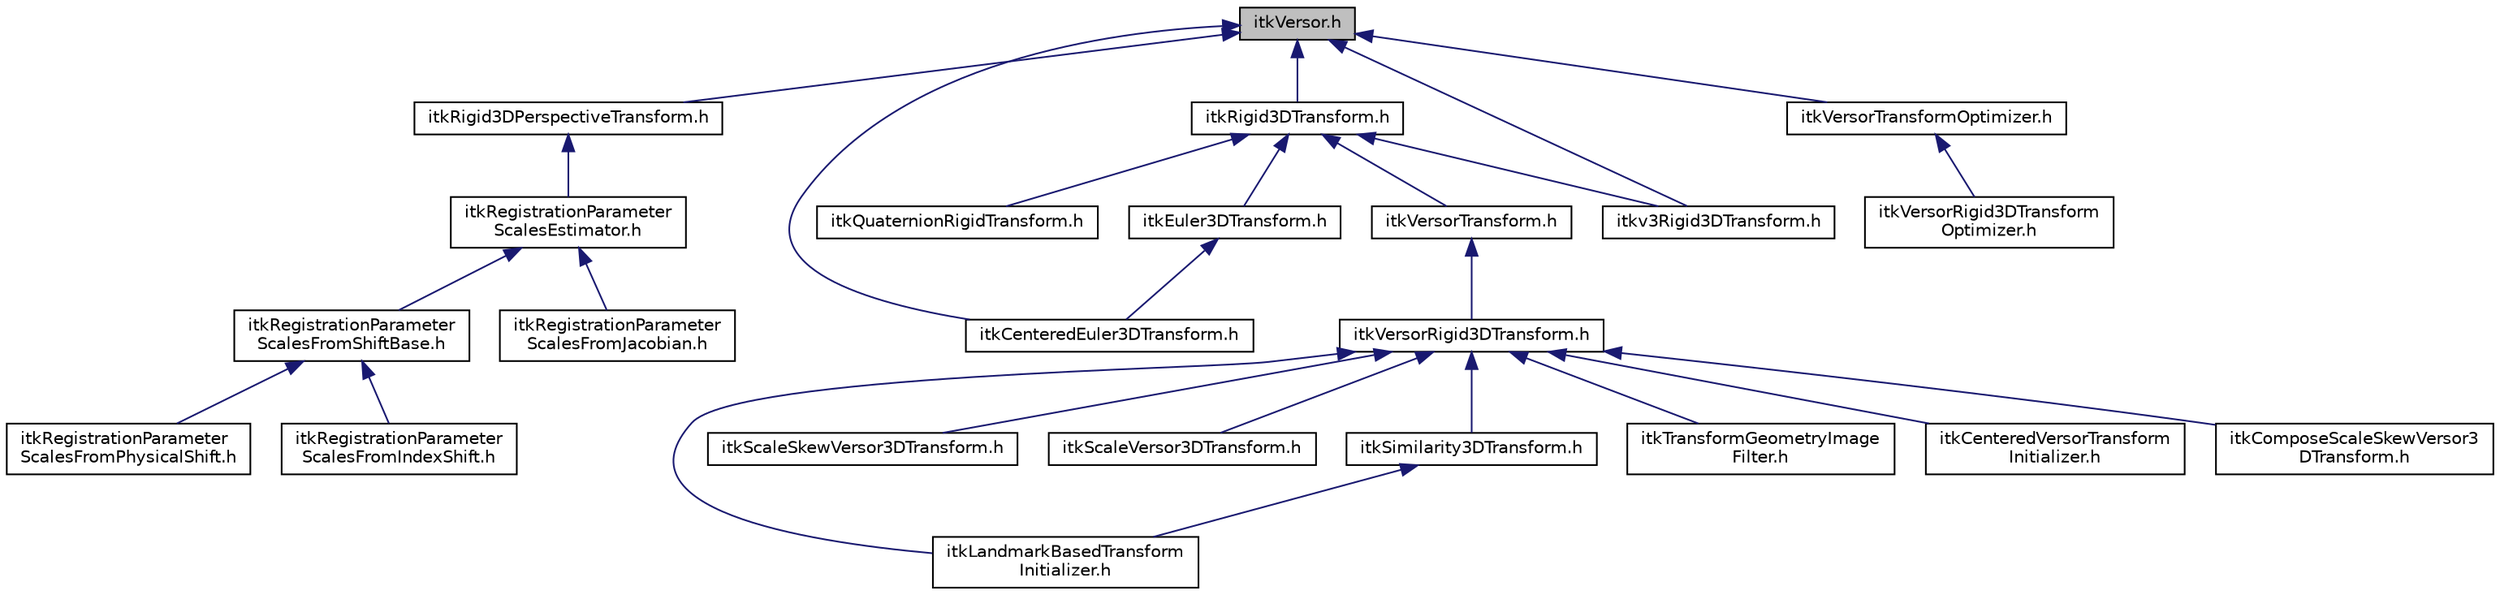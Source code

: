 digraph "itkVersor.h"
{
 // LATEX_PDF_SIZE
  edge [fontname="Helvetica",fontsize="10",labelfontname="Helvetica",labelfontsize="10"];
  node [fontname="Helvetica",fontsize="10",shape=record];
  Node1 [label="itkVersor.h",height=0.2,width=0.4,color="black", fillcolor="grey75", style="filled", fontcolor="black",tooltip=" "];
  Node1 -> Node2 [dir="back",color="midnightblue",fontsize="10",style="solid",fontname="Helvetica"];
  Node2 [label="itkCenteredEuler3DTransform.h",height=0.2,width=0.4,color="black", fillcolor="white", style="filled",URL="$itkCenteredEuler3DTransform_8h.html",tooltip=" "];
  Node1 -> Node3 [dir="back",color="midnightblue",fontsize="10",style="solid",fontname="Helvetica"];
  Node3 [label="itkRigid3DPerspectiveTransform.h",height=0.2,width=0.4,color="black", fillcolor="white", style="filled",URL="$itkRigid3DPerspectiveTransform_8h.html",tooltip=" "];
  Node3 -> Node4 [dir="back",color="midnightblue",fontsize="10",style="solid",fontname="Helvetica"];
  Node4 [label="itkRegistrationParameter\lScalesEstimator.h",height=0.2,width=0.4,color="black", fillcolor="white", style="filled",URL="$itkRegistrationParameterScalesEstimator_8h.html",tooltip=" "];
  Node4 -> Node5 [dir="back",color="midnightblue",fontsize="10",style="solid",fontname="Helvetica"];
  Node5 [label="itkRegistrationParameter\lScalesFromJacobian.h",height=0.2,width=0.4,color="black", fillcolor="white", style="filled",URL="$itkRegistrationParameterScalesFromJacobian_8h.html",tooltip=" "];
  Node4 -> Node6 [dir="back",color="midnightblue",fontsize="10",style="solid",fontname="Helvetica"];
  Node6 [label="itkRegistrationParameter\lScalesFromShiftBase.h",height=0.2,width=0.4,color="black", fillcolor="white", style="filled",URL="$itkRegistrationParameterScalesFromShiftBase_8h.html",tooltip=" "];
  Node6 -> Node7 [dir="back",color="midnightblue",fontsize="10",style="solid",fontname="Helvetica"];
  Node7 [label="itkRegistrationParameter\lScalesFromIndexShift.h",height=0.2,width=0.4,color="black", fillcolor="white", style="filled",URL="$itkRegistrationParameterScalesFromIndexShift_8h.html",tooltip=" "];
  Node6 -> Node8 [dir="back",color="midnightblue",fontsize="10",style="solid",fontname="Helvetica"];
  Node8 [label="itkRegistrationParameter\lScalesFromPhysicalShift.h",height=0.2,width=0.4,color="black", fillcolor="white", style="filled",URL="$itkRegistrationParameterScalesFromPhysicalShift_8h.html",tooltip=" "];
  Node1 -> Node9 [dir="back",color="midnightblue",fontsize="10",style="solid",fontname="Helvetica"];
  Node9 [label="itkRigid3DTransform.h",height=0.2,width=0.4,color="black", fillcolor="white", style="filled",URL="$itkRigid3DTransform_8h.html",tooltip=" "];
  Node9 -> Node10 [dir="back",color="midnightblue",fontsize="10",style="solid",fontname="Helvetica"];
  Node10 [label="itkEuler3DTransform.h",height=0.2,width=0.4,color="black", fillcolor="white", style="filled",URL="$itkEuler3DTransform_8h.html",tooltip=" "];
  Node10 -> Node2 [dir="back",color="midnightblue",fontsize="10",style="solid",fontname="Helvetica"];
  Node9 -> Node11 [dir="back",color="midnightblue",fontsize="10",style="solid",fontname="Helvetica"];
  Node11 [label="itkQuaternionRigidTransform.h",height=0.2,width=0.4,color="black", fillcolor="white", style="filled",URL="$itkQuaternionRigidTransform_8h.html",tooltip=" "];
  Node9 -> Node12 [dir="back",color="midnightblue",fontsize="10",style="solid",fontname="Helvetica"];
  Node12 [label="itkVersorTransform.h",height=0.2,width=0.4,color="black", fillcolor="white", style="filled",URL="$itkVersorTransform_8h.html",tooltip=" "];
  Node12 -> Node13 [dir="back",color="midnightblue",fontsize="10",style="solid",fontname="Helvetica"];
  Node13 [label="itkVersorRigid3DTransform.h",height=0.2,width=0.4,color="black", fillcolor="white", style="filled",URL="$itkVersorRigid3DTransform_8h.html",tooltip=" "];
  Node13 -> Node14 [dir="back",color="midnightblue",fontsize="10",style="solid",fontname="Helvetica"];
  Node14 [label="itkCenteredVersorTransform\lInitializer.h",height=0.2,width=0.4,color="black", fillcolor="white", style="filled",URL="$itkCenteredVersorTransformInitializer_8h.html",tooltip=" "];
  Node13 -> Node15 [dir="back",color="midnightblue",fontsize="10",style="solid",fontname="Helvetica"];
  Node15 [label="itkComposeScaleSkewVersor3\lDTransform.h",height=0.2,width=0.4,color="black", fillcolor="white", style="filled",URL="$itkComposeScaleSkewVersor3DTransform_8h.html",tooltip=" "];
  Node13 -> Node16 [dir="back",color="midnightblue",fontsize="10",style="solid",fontname="Helvetica"];
  Node16 [label="itkLandmarkBasedTransform\lInitializer.h",height=0.2,width=0.4,color="black", fillcolor="white", style="filled",URL="$itkLandmarkBasedTransformInitializer_8h.html",tooltip=" "];
  Node13 -> Node17 [dir="back",color="midnightblue",fontsize="10",style="solid",fontname="Helvetica"];
  Node17 [label="itkScaleSkewVersor3DTransform.h",height=0.2,width=0.4,color="black", fillcolor="white", style="filled",URL="$itkScaleSkewVersor3DTransform_8h.html",tooltip=" "];
  Node13 -> Node18 [dir="back",color="midnightblue",fontsize="10",style="solid",fontname="Helvetica"];
  Node18 [label="itkScaleVersor3DTransform.h",height=0.2,width=0.4,color="black", fillcolor="white", style="filled",URL="$itkScaleVersor3DTransform_8h.html",tooltip=" "];
  Node13 -> Node19 [dir="back",color="midnightblue",fontsize="10",style="solid",fontname="Helvetica"];
  Node19 [label="itkSimilarity3DTransform.h",height=0.2,width=0.4,color="black", fillcolor="white", style="filled",URL="$itkSimilarity3DTransform_8h.html",tooltip=" "];
  Node19 -> Node16 [dir="back",color="midnightblue",fontsize="10",style="solid",fontname="Helvetica"];
  Node13 -> Node20 [dir="back",color="midnightblue",fontsize="10",style="solid",fontname="Helvetica"];
  Node20 [label="itkTransformGeometryImage\lFilter.h",height=0.2,width=0.4,color="black", fillcolor="white", style="filled",URL="$itkTransformGeometryImageFilter_8h.html",tooltip=" "];
  Node9 -> Node21 [dir="back",color="midnightblue",fontsize="10",style="solid",fontname="Helvetica"];
  Node21 [label="itkv3Rigid3DTransform.h",height=0.2,width=0.4,color="black", fillcolor="white", style="filled",URL="$itkv3Rigid3DTransform_8h.html",tooltip=" "];
  Node1 -> Node22 [dir="back",color="midnightblue",fontsize="10",style="solid",fontname="Helvetica"];
  Node22 [label="itkVersorTransformOptimizer.h",height=0.2,width=0.4,color="black", fillcolor="white", style="filled",URL="$itkVersorTransformOptimizer_8h.html",tooltip=" "];
  Node22 -> Node23 [dir="back",color="midnightblue",fontsize="10",style="solid",fontname="Helvetica"];
  Node23 [label="itkVersorRigid3DTransform\lOptimizer.h",height=0.2,width=0.4,color="black", fillcolor="white", style="filled",URL="$itkVersorRigid3DTransformOptimizer_8h.html",tooltip=" "];
  Node1 -> Node21 [dir="back",color="midnightblue",fontsize="10",style="solid",fontname="Helvetica"];
}
